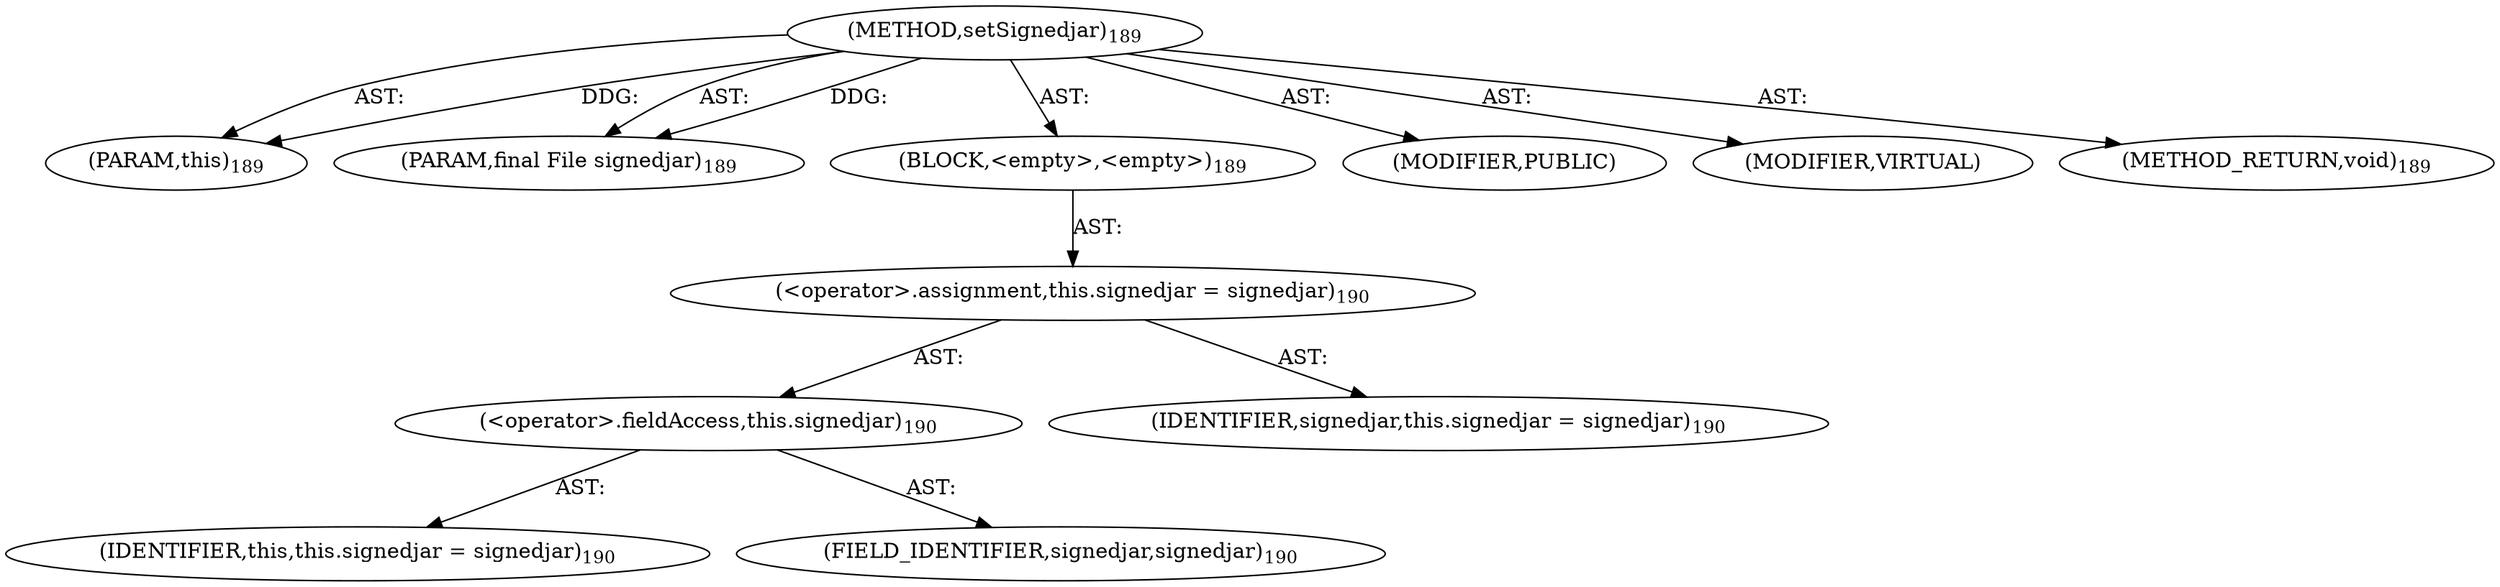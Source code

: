digraph "setSignedjar" {  
"111669149704" [label = <(METHOD,setSignedjar)<SUB>189</SUB>> ]
"115964116999" [label = <(PARAM,this)<SUB>189</SUB>> ]
"115964117016" [label = <(PARAM,final File signedjar)<SUB>189</SUB>> ]
"25769803784" [label = <(BLOCK,&lt;empty&gt;,&lt;empty&gt;)<SUB>189</SUB>> ]
"30064771088" [label = <(&lt;operator&gt;.assignment,this.signedjar = signedjar)<SUB>190</SUB>> ]
"30064771089" [label = <(&lt;operator&gt;.fieldAccess,this.signedjar)<SUB>190</SUB>> ]
"68719476743" [label = <(IDENTIFIER,this,this.signedjar = signedjar)<SUB>190</SUB>> ]
"55834574856" [label = <(FIELD_IDENTIFIER,signedjar,signedjar)<SUB>190</SUB>> ]
"68719476768" [label = <(IDENTIFIER,signedjar,this.signedjar = signedjar)<SUB>190</SUB>> ]
"133143986206" [label = <(MODIFIER,PUBLIC)> ]
"133143986207" [label = <(MODIFIER,VIRTUAL)> ]
"128849018888" [label = <(METHOD_RETURN,void)<SUB>189</SUB>> ]
  "111669149704" -> "115964116999"  [ label = "AST: "] 
  "111669149704" -> "115964117016"  [ label = "AST: "] 
  "111669149704" -> "25769803784"  [ label = "AST: "] 
  "111669149704" -> "133143986206"  [ label = "AST: "] 
  "111669149704" -> "133143986207"  [ label = "AST: "] 
  "111669149704" -> "128849018888"  [ label = "AST: "] 
  "25769803784" -> "30064771088"  [ label = "AST: "] 
  "30064771088" -> "30064771089"  [ label = "AST: "] 
  "30064771088" -> "68719476768"  [ label = "AST: "] 
  "30064771089" -> "68719476743"  [ label = "AST: "] 
  "30064771089" -> "55834574856"  [ label = "AST: "] 
  "111669149704" -> "115964116999"  [ label = "DDG: "] 
  "111669149704" -> "115964117016"  [ label = "DDG: "] 
}
